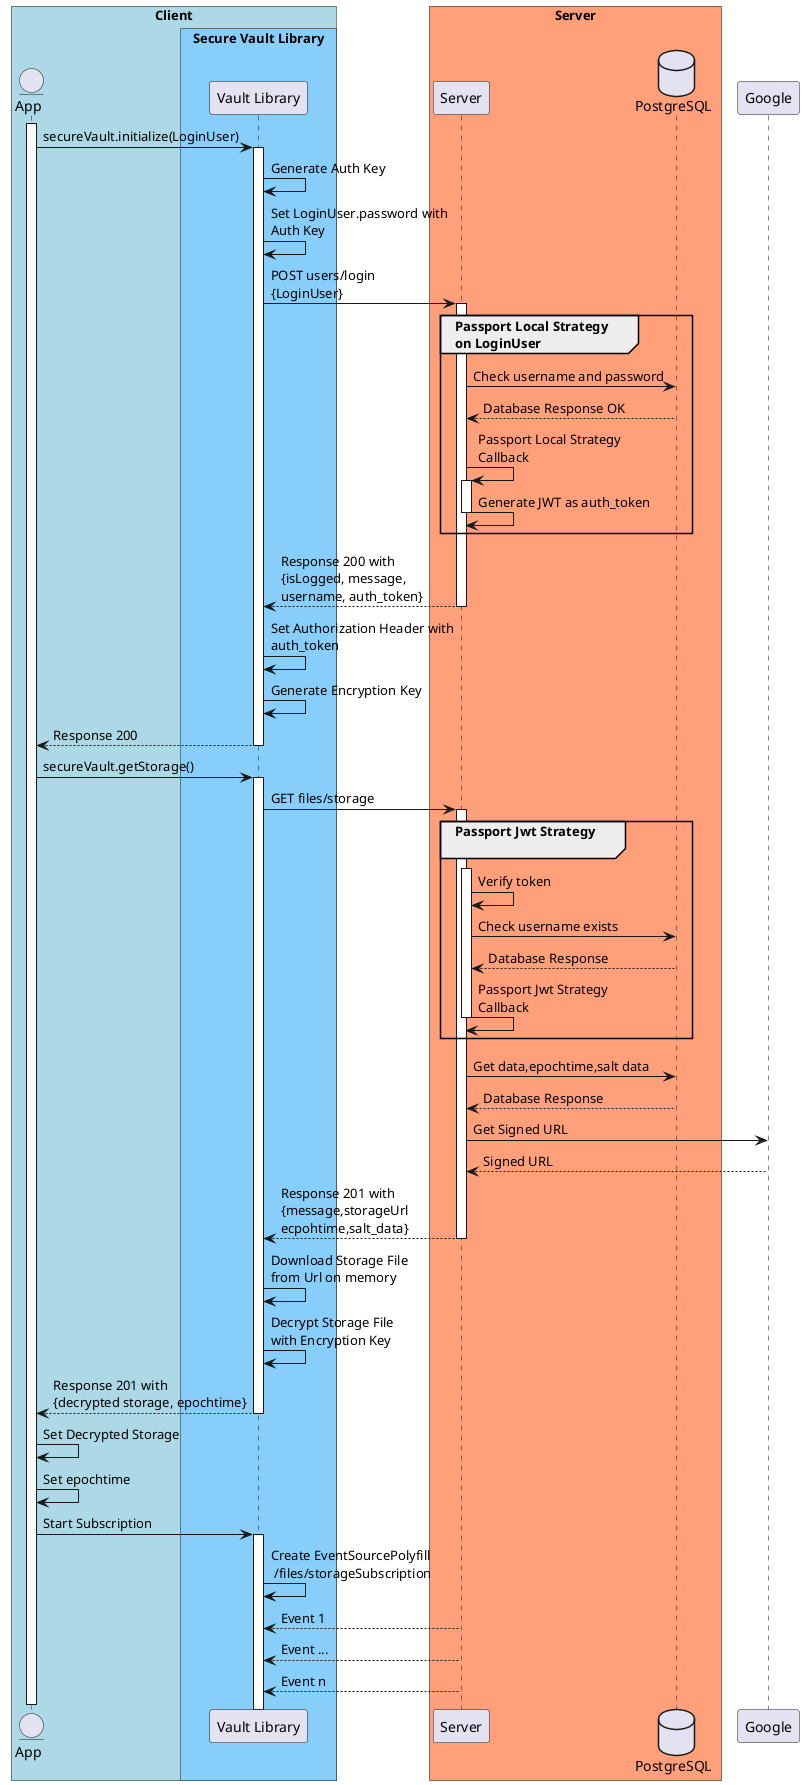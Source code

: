 @startuml InitializeV2
!pragma teoz true

box "Client" #LightBlue
entity App
box "Secure Vault Library" #LightSkyBlue
participant "Vault Library" as SVC
end box
end box
box "Server" #LightSalmon
participant Server
database PostgreSQL
end box

activate App
    App -> SVC: secureVault.initialize(LoginUser)
    activate SVC
        SVC -> SVC: Generate Auth Key
        SVC -> SVC: Set LoginUser.password with\nAuth Key
        SVC -> Server: POST users/login\n{LoginUser}
        activate Server
        group Passport Local Strategy\non LoginUser
            Server -> PostgreSQL: Check username and password
            Server <-- PostgreSQL: Database Response OK
            Server -> Server: Passport Local Strategy\nCallback
            activate Server
            Server -> Server: Generate JWT as auth_token
            deactivate Server
        end
        SVC <-- Server: Response 200 with\n{isLogged, message,\nusername, auth_token}
        deactivate Server
        SVC -> SVC: Set Authorization Header with\nauth_token
        SVC -> SVC: Generate Encryption Key
        App <-- SVC: Response 200
        deactivate SVC
        App -> SVC: secureVault.getStorage()
        activate SVC
        SVC -> Server: GET files/storage
        activate Server
        group Passport Jwt Strategy\n
        activate Server
            Server -> Server: Verify token
            Server -> PostgreSQL: Check username exists
            Server <-- PostgreSQL: Database Response
            Server -> Server: Passport Jwt Strategy\nCallback
        deactivate Server
        end
        Server -> PostgreSQL: Get data,epochtime,salt data
        Server <-- PostgreSQL: Database Response
        Server -> Google: Get Signed URL
        Server <-- Google: Signed URL
        SVC <-- Server: Response 201 with\n{message,storageUrl\necpohtime,salt_data}
        deactivate Server
        SVC -> SVC: Download Storage File\nfrom Url on memory
        SVC -> SVC: Decrypt Storage File\nwith Encryption Key
        App <-- SVC: Response 201 with\n{decrypted storage, epochtime}
        deactivate SVC
    App -> App: Set Decrypted Storage
    App -> App: Set epochtime
    App -> SVC: Start Subscription
    activate SVC
    SVC -> SVC: Create EventSourcePolyfill \n /files/storageSubscription
    SVC <--Server: Event 1
    SVC <--Server: Event ...
    SVC <--Server: Event n
deactivate App
@enduml
